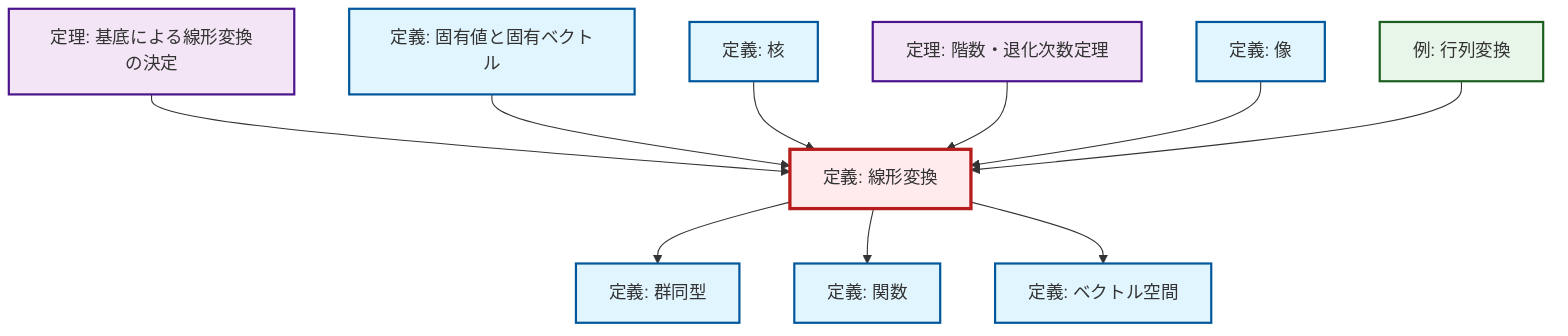 graph TD
    classDef definition fill:#e1f5fe,stroke:#01579b,stroke-width:2px
    classDef theorem fill:#f3e5f5,stroke:#4a148c,stroke-width:2px
    classDef axiom fill:#fff3e0,stroke:#e65100,stroke-width:2px
    classDef example fill:#e8f5e9,stroke:#1b5e20,stroke-width:2px
    classDef current fill:#ffebee,stroke:#b71c1c,stroke-width:3px
    def-vector-space["定義: ベクトル空間"]:::definition
    ex-matrix-transformation["例: 行列変換"]:::example
    thm-linear-transformation-basis["定理: 基底による線形変換の決定"]:::theorem
    def-kernel["定義: 核"]:::definition
    def-image["定義: 像"]:::definition
    thm-rank-nullity["定理: 階数・退化次数定理"]:::theorem
    def-eigenvalue-eigenvector["定義: 固有値と固有ベクトル"]:::definition
    def-isomorphism["定義: 群同型"]:::definition
    def-function["定義: 関数"]:::definition
    def-linear-transformation["定義: 線形変換"]:::definition
    thm-linear-transformation-basis --> def-linear-transformation
    def-eigenvalue-eigenvector --> def-linear-transformation
    def-kernel --> def-linear-transformation
    def-linear-transformation --> def-isomorphism
    thm-rank-nullity --> def-linear-transformation
    def-linear-transformation --> def-function
    def-image --> def-linear-transformation
    def-linear-transformation --> def-vector-space
    ex-matrix-transformation --> def-linear-transformation
    class def-linear-transformation current